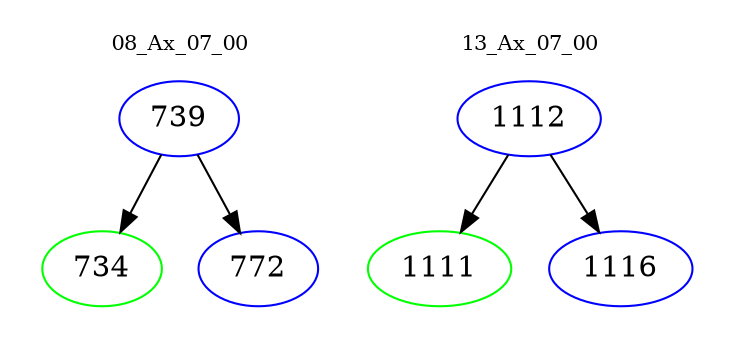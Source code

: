 digraph{
subgraph cluster_0 {
color = white
label = "08_Ax_07_00";
fontsize=10;
T0_739 [label="739", color="blue"]
T0_739 -> T0_734 [color="black"]
T0_734 [label="734", color="green"]
T0_739 -> T0_772 [color="black"]
T0_772 [label="772", color="blue"]
}
subgraph cluster_1 {
color = white
label = "13_Ax_07_00";
fontsize=10;
T1_1112 [label="1112", color="blue"]
T1_1112 -> T1_1111 [color="black"]
T1_1111 [label="1111", color="green"]
T1_1112 -> T1_1116 [color="black"]
T1_1116 [label="1116", color="blue"]
}
}
